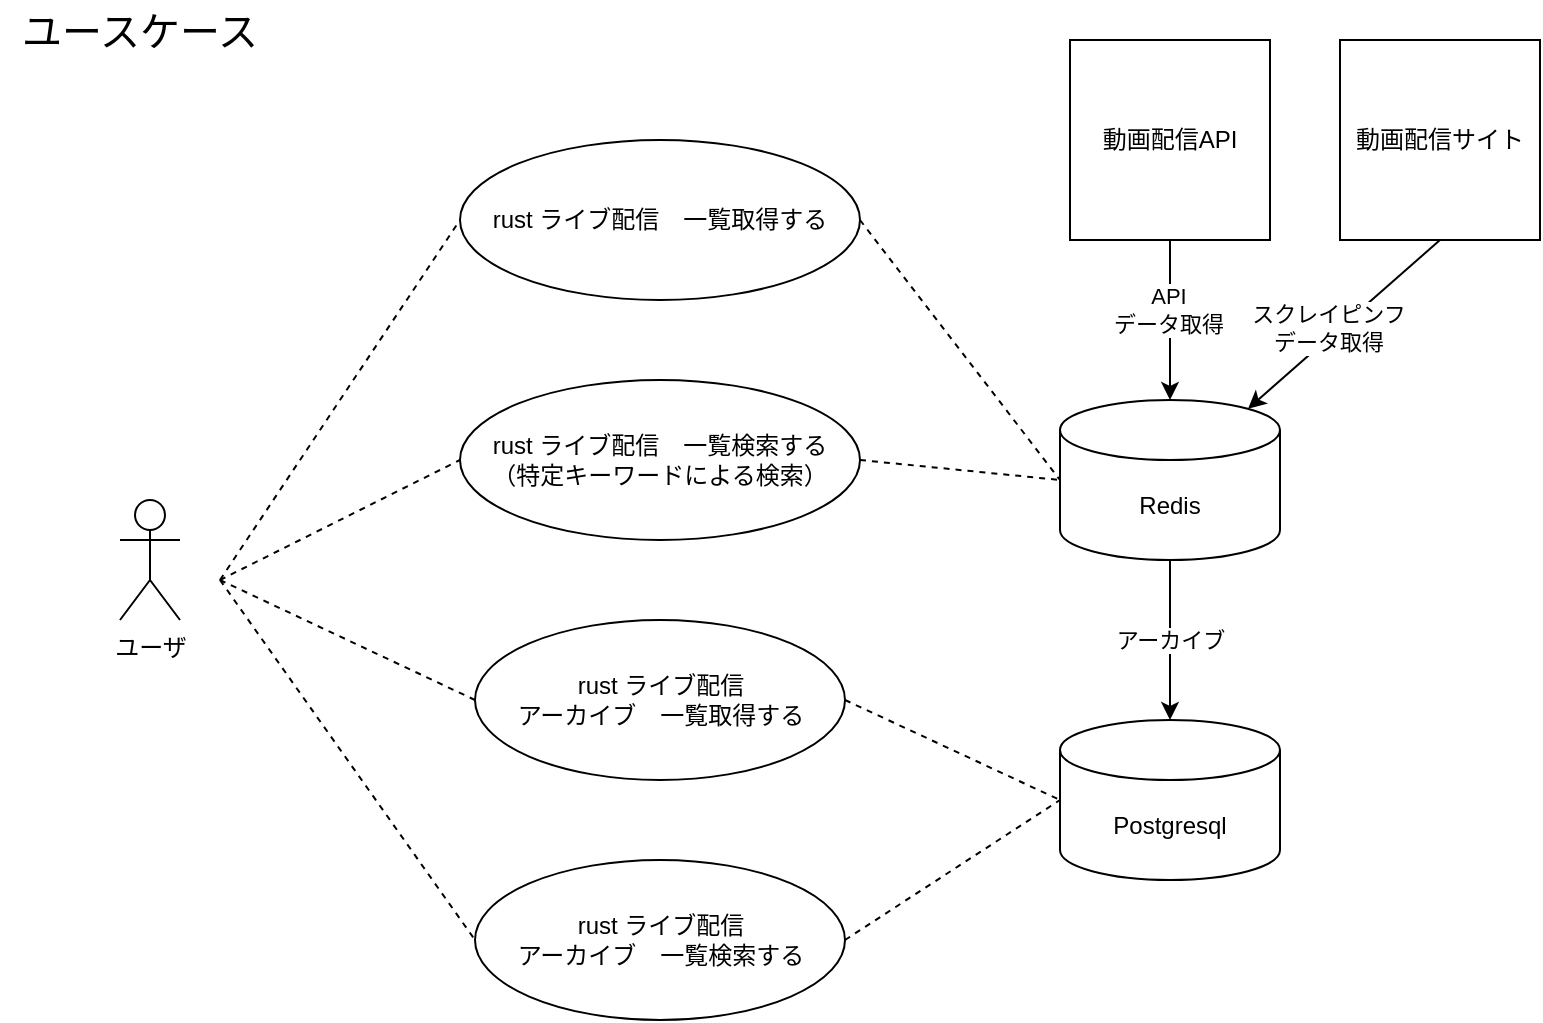 <mxfile version="17.4.2" type="device" pages="2"><diagram id="M8rK-AGvFIL1jjhB6KMT" name="ユースケース"><mxGraphModel dx="946" dy="672" grid="1" gridSize="10" guides="1" tooltips="1" connect="1" arrows="1" fold="1" page="1" pageScale="1" pageWidth="827" pageHeight="1169" math="0" shadow="0"><root><mxCell id="0"/><mxCell id="1" parent="0"/><mxCell id="Ajxf1w5el4cyKVI9l9Am-1" value="ユーザ&lt;br&gt;" style="shape=umlActor;verticalLabelPosition=bottom;verticalAlign=top;html=1;outlineConnect=0;" parent="1" vertex="1"><mxGeometry x="70" y="260" width="30" height="60" as="geometry"/></mxCell><mxCell id="Ajxf1w5el4cyKVI9l9Am-3" value="rust ライブ配信　一覧取得する" style="ellipse;whiteSpace=wrap;html=1;" parent="1" vertex="1"><mxGeometry x="240" y="80" width="200" height="80" as="geometry"/></mxCell><mxCell id="Ajxf1w5el4cyKVI9l9Am-4" value="rust ライブ配信&lt;br&gt;アーカイブ　一覧取得する" style="ellipse;whiteSpace=wrap;html=1;" parent="1" vertex="1"><mxGeometry x="247.5" y="320" width="185" height="80" as="geometry"/></mxCell><mxCell id="Ajxf1w5el4cyKVI9l9Am-5" value="rust ライブ配信　一覧検索する&lt;br&gt;（特定キーワードによる検索）" style="ellipse;whiteSpace=wrap;html=1;" parent="1" vertex="1"><mxGeometry x="240" y="200" width="200" height="80" as="geometry"/></mxCell><mxCell id="Ajxf1w5el4cyKVI9l9Am-6" value="rust ライブ配信&lt;br&gt;アーカイブ　一覧検索する" style="ellipse;whiteSpace=wrap;html=1;" parent="1" vertex="1"><mxGeometry x="247.5" y="440" width="185" height="80" as="geometry"/></mxCell><mxCell id="Ajxf1w5el4cyKVI9l9Am-7" value="" style="endArrow=none;dashed=1;html=1;rounded=0;entryX=0;entryY=0.5;entryDx=0;entryDy=0;" parent="1" target="Ajxf1w5el4cyKVI9l9Am-3" edge="1"><mxGeometry width="50" height="50" relative="1" as="geometry"><mxPoint x="120" y="300" as="sourcePoint"/><mxPoint x="240" y="130" as="targetPoint"/></mxGeometry></mxCell><mxCell id="Ajxf1w5el4cyKVI9l9Am-8" value="" style="endArrow=none;dashed=1;html=1;rounded=0;entryX=0;entryY=0.5;entryDx=0;entryDy=0;" parent="1" target="Ajxf1w5el4cyKVI9l9Am-5" edge="1"><mxGeometry width="50" height="50" relative="1" as="geometry"><mxPoint x="120" y="300" as="sourcePoint"/><mxPoint x="250" y="130" as="targetPoint"/></mxGeometry></mxCell><mxCell id="Ajxf1w5el4cyKVI9l9Am-9" value="" style="endArrow=none;dashed=1;html=1;rounded=0;entryX=0;entryY=0.5;entryDx=0;entryDy=0;" parent="1" target="Ajxf1w5el4cyKVI9l9Am-4" edge="1"><mxGeometry width="50" height="50" relative="1" as="geometry"><mxPoint x="120" y="300" as="sourcePoint"/><mxPoint x="250" y="250" as="targetPoint"/></mxGeometry></mxCell><mxCell id="Ajxf1w5el4cyKVI9l9Am-10" value="" style="endArrow=none;dashed=1;html=1;rounded=0;entryX=0;entryY=0.5;entryDx=0;entryDy=0;" parent="1" target="Ajxf1w5el4cyKVI9l9Am-6" edge="1"><mxGeometry width="50" height="50" relative="1" as="geometry"><mxPoint x="120" y="300" as="sourcePoint"/><mxPoint x="257.5" y="370" as="targetPoint"/></mxGeometry></mxCell><mxCell id="Ajxf1w5el4cyKVI9l9Am-11" value="Redis" style="shape=cylinder3;whiteSpace=wrap;html=1;boundedLbl=1;backgroundOutline=1;size=15;" parent="1" vertex="1"><mxGeometry x="540" y="210" width="110" height="80" as="geometry"/></mxCell><mxCell id="Ajxf1w5el4cyKVI9l9Am-12" value="Postgresql" style="shape=cylinder3;whiteSpace=wrap;html=1;boundedLbl=1;backgroundOutline=1;size=15;" parent="1" vertex="1"><mxGeometry x="540" y="370" width="110" height="80" as="geometry"/></mxCell><mxCell id="Ajxf1w5el4cyKVI9l9Am-13" value="動画配信API" style="whiteSpace=wrap;html=1;aspect=fixed;" parent="1" vertex="1"><mxGeometry x="545" y="30" width="100" height="100" as="geometry"/></mxCell><mxCell id="Ajxf1w5el4cyKVI9l9Am-14" value="動画配信サイト" style="whiteSpace=wrap;html=1;aspect=fixed;" parent="1" vertex="1"><mxGeometry x="680" y="30" width="100" height="100" as="geometry"/></mxCell><mxCell id="Ajxf1w5el4cyKVI9l9Am-16" value="" style="endArrow=none;dashed=1;html=1;rounded=0;exitX=1;exitY=0.5;exitDx=0;exitDy=0;" parent="1" source="Ajxf1w5el4cyKVI9l9Am-3" edge="1"><mxGeometry width="50" height="50" relative="1" as="geometry"><mxPoint x="390" y="330" as="sourcePoint"/><mxPoint x="540" y="250" as="targetPoint"/></mxGeometry></mxCell><mxCell id="Ajxf1w5el4cyKVI9l9Am-17" value="" style="endArrow=none;dashed=1;html=1;rounded=0;exitX=1;exitY=0.5;exitDx=0;exitDy=0;entryX=0;entryY=0.5;entryDx=0;entryDy=0;entryPerimeter=0;" parent="1" source="Ajxf1w5el4cyKVI9l9Am-5" target="Ajxf1w5el4cyKVI9l9Am-11" edge="1"><mxGeometry width="50" height="50" relative="1" as="geometry"><mxPoint x="450" y="130" as="sourcePoint"/><mxPoint x="540" y="250" as="targetPoint"/></mxGeometry></mxCell><mxCell id="Ajxf1w5el4cyKVI9l9Am-19" value="" style="endArrow=none;dashed=1;html=1;rounded=0;exitX=1;exitY=0.5;exitDx=0;exitDy=0;entryX=0;entryY=0.5;entryDx=0;entryDy=0;entryPerimeter=0;" parent="1" source="Ajxf1w5el4cyKVI9l9Am-4" target="Ajxf1w5el4cyKVI9l9Am-12" edge="1"><mxGeometry width="50" height="50" relative="1" as="geometry"><mxPoint x="450" y="130" as="sourcePoint"/><mxPoint x="550" y="260" as="targetPoint"/></mxGeometry></mxCell><mxCell id="Ajxf1w5el4cyKVI9l9Am-20" value="" style="endArrow=none;dashed=1;html=1;rounded=0;exitX=1;exitY=0.5;exitDx=0;exitDy=0;entryX=0;entryY=0.5;entryDx=0;entryDy=0;entryPerimeter=0;" parent="1" source="Ajxf1w5el4cyKVI9l9Am-6" target="Ajxf1w5el4cyKVI9l9Am-12" edge="1"><mxGeometry width="50" height="50" relative="1" as="geometry"><mxPoint x="442.5" y="370" as="sourcePoint"/><mxPoint x="550" y="420" as="targetPoint"/></mxGeometry></mxCell><mxCell id="Ajxf1w5el4cyKVI9l9Am-21" value="アーカイブ" style="endArrow=classic;html=1;rounded=0;exitX=0.5;exitY=1;exitDx=0;exitDy=0;exitPerimeter=0;entryX=0.5;entryY=0;entryDx=0;entryDy=0;entryPerimeter=0;" parent="1" source="Ajxf1w5el4cyKVI9l9Am-11" target="Ajxf1w5el4cyKVI9l9Am-12" edge="1"><mxGeometry width="50" height="50" relative="1" as="geometry"><mxPoint x="390" y="330" as="sourcePoint"/><mxPoint x="440" y="280" as="targetPoint"/></mxGeometry></mxCell><mxCell id="Ajxf1w5el4cyKVI9l9Am-22" value="" style="endArrow=classic;html=1;rounded=0;exitX=0.5;exitY=1;exitDx=0;exitDy=0;" parent="1" source="Ajxf1w5el4cyKVI9l9Am-13" target="Ajxf1w5el4cyKVI9l9Am-11" edge="1"><mxGeometry width="50" height="50" relative="1" as="geometry"><mxPoint x="390" y="330" as="sourcePoint"/><mxPoint x="440" y="280" as="targetPoint"/></mxGeometry></mxCell><mxCell id="Ajxf1w5el4cyKVI9l9Am-24" value="API&lt;br&gt;データ取得" style="edgeLabel;html=1;align=center;verticalAlign=middle;resizable=0;points=[];" parent="Ajxf1w5el4cyKVI9l9Am-22" vertex="1" connectable="0"><mxGeometry x="-0.125" y="-1" relative="1" as="geometry"><mxPoint as="offset"/></mxGeometry></mxCell><mxCell id="Ajxf1w5el4cyKVI9l9Am-23" value="" style="endArrow=classic;html=1;rounded=0;exitX=0.5;exitY=1;exitDx=0;exitDy=0;entryX=0.855;entryY=0;entryDx=0;entryDy=4.35;entryPerimeter=0;" parent="1" source="Ajxf1w5el4cyKVI9l9Am-14" target="Ajxf1w5el4cyKVI9l9Am-11" edge="1"><mxGeometry width="50" height="50" relative="1" as="geometry"><mxPoint x="605" y="140" as="sourcePoint"/><mxPoint x="605" y="220" as="targetPoint"/></mxGeometry></mxCell><mxCell id="Ajxf1w5el4cyKVI9l9Am-25" value="スクレイピンフ&lt;br&gt;データ取得" style="edgeLabel;html=1;align=center;verticalAlign=middle;resizable=0;points=[];" parent="Ajxf1w5el4cyKVI9l9Am-23" vertex="1" connectable="0"><mxGeometry x="0.113" y="-4" relative="1" as="geometry"><mxPoint as="offset"/></mxGeometry></mxCell><mxCell id="Ajxf1w5el4cyKVI9l9Am-26" value="ユースケース" style="text;html=1;strokeColor=none;fillColor=none;align=center;verticalAlign=middle;whiteSpace=wrap;rounded=0;fontSize=20;" parent="1" vertex="1"><mxGeometry x="10" y="10" width="140" height="30" as="geometry"/></mxCell></root></mxGraphModel></diagram><diagram id="f746UvmphZRdDCUZ17nm" name="E-R図"><mxGraphModel dx="946" dy="672" grid="1" gridSize="10" guides="1" tooltips="1" connect="1" arrows="1" fold="1" page="1" pageScale="1" pageWidth="827" pageHeight="1169" math="0" shadow="0"><root><mxCell id="0"/><mxCell id="1" parent="0"/><mxCell id="WN59YUKtw3nkF7DjDsA7-21" value="" style="whiteSpace=wrap;html=1;fillColor=none;strokeColor=default;gradientColor=#ffffff;" parent="1" vertex="1"><mxGeometry x="40" y="80" width="280" height="340" as="geometry"/></mxCell><mxCell id="WN59YUKtw3nkF7DjDsA7-12" value="live_videos" style="swimlane;fontStyle=0;childLayout=stackLayout;horizontal=1;startSize=30;horizontalStack=0;resizeParent=1;resizeParentMax=0;resizeLast=0;collapsible=1;marginBottom=0;" parent="1" vertex="1"><mxGeometry x="120" y="100" width="140" height="300" as="geometry"/></mxCell><mxCell id="WN59YUKtw3nkF7DjDsA7-13" value="id" style="text;strokeColor=none;fillColor=none;align=left;verticalAlign=middle;spacingLeft=4;spacingRight=4;overflow=hidden;points=[[0,0.5],[1,0.5]];portConstraint=eastwest;rotatable=0;" parent="WN59YUKtw3nkF7DjDsA7-12" vertex="1"><mxGeometry y="30" width="140" height="30" as="geometry"/></mxCell><mxCell id="CvBMeuTiwQF3nc1Q0XVg-6" value="broadcast_id" style="text;strokeColor=none;fillColor=none;align=left;verticalAlign=middle;spacingLeft=4;spacingRight=4;overflow=hidden;points=[[0,0.5],[1,0.5]];portConstraint=eastwest;rotatable=0;" vertex="1" parent="WN59YUKtw3nkF7DjDsA7-12"><mxGeometry y="60" width="140" height="30" as="geometry"/></mxCell><mxCell id="WN59YUKtw3nkF7DjDsA7-14" value="title" style="text;strokeColor=none;fillColor=none;align=left;verticalAlign=middle;spacingLeft=4;spacingRight=4;overflow=hidden;points=[[0,0.5],[1,0.5]];portConstraint=eastwest;rotatable=0;" parent="WN59YUKtw3nkF7DjDsA7-12" vertex="1"><mxGeometry y="90" width="140" height="30" as="geometry"/></mxCell><mxCell id="CvBMeuTiwQF3nc1Q0XVg-1" value="url" style="text;strokeColor=none;fillColor=none;align=left;verticalAlign=middle;spacingLeft=4;spacingRight=4;overflow=hidden;points=[[0,0.5],[1,0.5]];portConstraint=eastwest;rotatable=0;" vertex="1" parent="WN59YUKtw3nkF7DjDsA7-12"><mxGeometry y="120" width="140" height="30" as="geometry"/></mxCell><mxCell id="WN59YUKtw3nkF7DjDsA7-15" value="stremer" style="text;strokeColor=none;fillColor=none;align=left;verticalAlign=middle;spacingLeft=4;spacingRight=4;overflow=hidden;points=[[0,0.5],[1,0.5]];portConstraint=eastwest;rotatable=0;" parent="WN59YUKtw3nkF7DjDsA7-12" vertex="1"><mxGeometry y="150" width="140" height="30" as="geometry"/></mxCell><mxCell id="WN59YUKtw3nkF7DjDsA7-16" value="viewer" style="text;strokeColor=none;fillColor=none;align=left;verticalAlign=middle;spacingLeft=4;spacingRight=4;overflow=hidden;points=[[0,0.5],[1,0.5]];portConstraint=eastwest;rotatable=0;" parent="WN59YUKtw3nkF7DjDsA7-12" vertex="1"><mxGeometry y="180" width="140" height="30" as="geometry"/></mxCell><mxCell id="WN59YUKtw3nkF7DjDsA7-17" value="thumbnail_image" style="text;strokeColor=none;fillColor=none;align=left;verticalAlign=middle;spacingLeft=4;spacingRight=4;overflow=hidden;points=[[0,0.5],[1,0.5]];portConstraint=eastwest;rotatable=0;" parent="WN59YUKtw3nkF7DjDsA7-12" vertex="1"><mxGeometry y="210" width="140" height="30" as="geometry"/></mxCell><mxCell id="WN59YUKtw3nkF7DjDsA7-18" value="started_datetime" style="text;strokeColor=none;fillColor=none;align=left;verticalAlign=middle;spacingLeft=4;spacingRight=4;overflow=hidden;points=[[0,0.5],[1,0.5]];portConstraint=eastwest;rotatable=0;" parent="WN59YUKtw3nkF7DjDsA7-12" vertex="1"><mxGeometry y="240" width="140" height="30" as="geometry"/></mxCell><mxCell id="WN59YUKtw3nkF7DjDsA7-19" value="elapsed_times" style="text;strokeColor=none;fillColor=none;align=left;verticalAlign=middle;spacingLeft=4;spacingRight=4;overflow=hidden;points=[[0,0.5],[1,0.5]];portConstraint=eastwest;rotatable=0;" parent="WN59YUKtw3nkF7DjDsA7-12" vertex="1"><mxGeometry y="270" width="140" height="30" as="geometry"/></mxCell><mxCell id="WN59YUKtw3nkF7DjDsA7-22" value="Redis" style="text;html=1;strokeColor=none;fillColor=none;align=center;verticalAlign=middle;whiteSpace=wrap;rounded=0;fontSize=14;" parent="1" vertex="1"><mxGeometry x="40" y="100" width="60" height="30" as="geometry"/></mxCell><mxCell id="WN59YUKtw3nkF7DjDsA7-39" value="archive_videos" style="shape=table;startSize=30;container=1;collapsible=1;childLayout=tableLayout;fixedRows=1;rowLines=0;fontStyle=1;align=center;resizeLast=1;fontSize=14;fillColor=none;" parent="1" vertex="1"><mxGeometry x="470" y="120" width="180" height="280" as="geometry"/></mxCell><mxCell id="WN59YUKtw3nkF7DjDsA7-40" value="" style="shape=tableRow;horizontal=0;startSize=0;swimlaneHead=0;swimlaneBody=0;fillColor=none;collapsible=0;dropTarget=0;points=[[0,0.5],[1,0.5]];portConstraint=eastwest;top=0;left=0;right=0;bottom=1;fontSize=14;" parent="WN59YUKtw3nkF7DjDsA7-39" vertex="1"><mxGeometry y="30" width="180" height="30" as="geometry"/></mxCell><mxCell id="WN59YUKtw3nkF7DjDsA7-41" value="PK" style="shape=partialRectangle;connectable=0;fillColor=none;top=0;left=0;bottom=0;right=0;fontStyle=1;overflow=hidden;fontSize=14;" parent="WN59YUKtw3nkF7DjDsA7-40" vertex="1"><mxGeometry width="30" height="30" as="geometry"><mxRectangle width="30" height="30" as="alternateBounds"/></mxGeometry></mxCell><mxCell id="WN59YUKtw3nkF7DjDsA7-42" value="id" style="shape=partialRectangle;connectable=0;fillColor=none;top=0;left=0;bottom=0;right=0;align=left;spacingLeft=6;fontStyle=5;overflow=hidden;fontSize=14;" parent="WN59YUKtw3nkF7DjDsA7-40" vertex="1"><mxGeometry x="30" width="150" height="30" as="geometry"><mxRectangle width="150" height="30" as="alternateBounds"/></mxGeometry></mxCell><mxCell id="WN59YUKtw3nkF7DjDsA7-43" value="" style="shape=tableRow;horizontal=0;startSize=0;swimlaneHead=0;swimlaneBody=0;fillColor=none;collapsible=0;dropTarget=0;points=[[0,0.5],[1,0.5]];portConstraint=eastwest;top=0;left=0;right=0;bottom=0;fontSize=14;" parent="WN59YUKtw3nkF7DjDsA7-39" vertex="1"><mxGeometry y="60" width="180" height="30" as="geometry"/></mxCell><mxCell id="WN59YUKtw3nkF7DjDsA7-44" value="" style="shape=partialRectangle;connectable=0;fillColor=none;top=0;left=0;bottom=0;right=0;editable=1;overflow=hidden;fontSize=14;" parent="WN59YUKtw3nkF7DjDsA7-43" vertex="1"><mxGeometry width="30" height="30" as="geometry"><mxRectangle width="30" height="30" as="alternateBounds"/></mxGeometry></mxCell><mxCell id="WN59YUKtw3nkF7DjDsA7-45" value="broadcast_id" style="shape=partialRectangle;connectable=0;fillColor=none;top=0;left=0;bottom=0;right=0;align=left;spacingLeft=6;overflow=hidden;fontSize=14;" parent="WN59YUKtw3nkF7DjDsA7-43" vertex="1"><mxGeometry x="30" width="150" height="30" as="geometry"><mxRectangle width="150" height="30" as="alternateBounds"/></mxGeometry></mxCell><mxCell id="CvBMeuTiwQF3nc1Q0XVg-18" style="shape=tableRow;horizontal=0;startSize=0;swimlaneHead=0;swimlaneBody=0;fillColor=none;collapsible=0;dropTarget=0;points=[[0,0.5],[1,0.5]];portConstraint=eastwest;top=0;left=0;right=0;bottom=0;fontSize=14;" vertex="1" parent="WN59YUKtw3nkF7DjDsA7-39"><mxGeometry y="90" width="180" height="30" as="geometry"/></mxCell><mxCell id="CvBMeuTiwQF3nc1Q0XVg-19" style="shape=partialRectangle;connectable=0;fillColor=none;top=0;left=0;bottom=0;right=0;editable=1;overflow=hidden;fontSize=14;" vertex="1" parent="CvBMeuTiwQF3nc1Q0XVg-18"><mxGeometry width="30" height="30" as="geometry"><mxRectangle width="30" height="30" as="alternateBounds"/></mxGeometry></mxCell><mxCell id="CvBMeuTiwQF3nc1Q0XVg-20" value="title" style="shape=partialRectangle;connectable=0;fillColor=none;top=0;left=0;bottom=0;right=0;align=left;spacingLeft=6;overflow=hidden;fontSize=14;" vertex="1" parent="CvBMeuTiwQF3nc1Q0XVg-18"><mxGeometry x="30" width="150" height="30" as="geometry"><mxRectangle width="150" height="30" as="alternateBounds"/></mxGeometry></mxCell><mxCell id="CvBMeuTiwQF3nc1Q0XVg-2" style="shape=tableRow;horizontal=0;startSize=0;swimlaneHead=0;swimlaneBody=0;fillColor=none;collapsible=0;dropTarget=0;points=[[0,0.5],[1,0.5]];portConstraint=eastwest;top=0;left=0;right=0;bottom=0;fontSize=14;" vertex="1" parent="WN59YUKtw3nkF7DjDsA7-39"><mxGeometry y="120" width="180" height="30" as="geometry"/></mxCell><mxCell id="CvBMeuTiwQF3nc1Q0XVg-3" style="shape=partialRectangle;connectable=0;fillColor=none;top=0;left=0;bottom=0;right=0;editable=1;overflow=hidden;fontSize=14;" vertex="1" parent="CvBMeuTiwQF3nc1Q0XVg-2"><mxGeometry width="30" height="30" as="geometry"><mxRectangle width="30" height="30" as="alternateBounds"/></mxGeometry></mxCell><mxCell id="CvBMeuTiwQF3nc1Q0XVg-4" value="url" style="shape=partialRectangle;connectable=0;fillColor=none;top=0;left=0;bottom=0;right=0;align=left;spacingLeft=6;overflow=hidden;fontSize=14;" vertex="1" parent="CvBMeuTiwQF3nc1Q0XVg-2"><mxGeometry x="30" width="150" height="30" as="geometry"><mxRectangle width="150" height="30" as="alternateBounds"/></mxGeometry></mxCell><mxCell id="WN59YUKtw3nkF7DjDsA7-46" value="" style="shape=tableRow;horizontal=0;startSize=0;swimlaneHead=0;swimlaneBody=0;fillColor=none;collapsible=0;dropTarget=0;points=[[0,0.5],[1,0.5]];portConstraint=eastwest;top=0;left=0;right=0;bottom=0;fontSize=14;" parent="WN59YUKtw3nkF7DjDsA7-39" vertex="1"><mxGeometry y="150" width="180" height="30" as="geometry"/></mxCell><mxCell id="WN59YUKtw3nkF7DjDsA7-47" value="" style="shape=partialRectangle;connectable=0;fillColor=none;top=0;left=0;bottom=0;right=0;editable=1;overflow=hidden;fontSize=14;" parent="WN59YUKtw3nkF7DjDsA7-46" vertex="1"><mxGeometry width="30" height="30" as="geometry"><mxRectangle width="30" height="30" as="alternateBounds"/></mxGeometry></mxCell><mxCell id="WN59YUKtw3nkF7DjDsA7-48" value="stremer" style="shape=partialRectangle;connectable=0;fillColor=none;top=0;left=0;bottom=0;right=0;align=left;spacingLeft=6;overflow=hidden;fontSize=14;" parent="WN59YUKtw3nkF7DjDsA7-46" vertex="1"><mxGeometry x="30" width="150" height="30" as="geometry"><mxRectangle width="150" height="30" as="alternateBounds"/></mxGeometry></mxCell><mxCell id="WN59YUKtw3nkF7DjDsA7-49" value="" style="shape=tableRow;horizontal=0;startSize=0;swimlaneHead=0;swimlaneBody=0;fillColor=none;collapsible=0;dropTarget=0;points=[[0,0.5],[1,0.5]];portConstraint=eastwest;top=0;left=0;right=0;bottom=0;fontSize=14;" parent="WN59YUKtw3nkF7DjDsA7-39" vertex="1"><mxGeometry y="180" width="180" height="30" as="geometry"/></mxCell><mxCell id="WN59YUKtw3nkF7DjDsA7-50" value="" style="shape=partialRectangle;connectable=0;fillColor=none;top=0;left=0;bottom=0;right=0;editable=1;overflow=hidden;fontSize=14;" parent="WN59YUKtw3nkF7DjDsA7-49" vertex="1"><mxGeometry width="30" height="30" as="geometry"><mxRectangle width="30" height="30" as="alternateBounds"/></mxGeometry></mxCell><mxCell id="WN59YUKtw3nkF7DjDsA7-51" value="thumbnail_image" style="shape=partialRectangle;connectable=0;fillColor=none;top=0;left=0;bottom=0;right=0;align=left;spacingLeft=6;overflow=hidden;fontSize=14;" parent="WN59YUKtw3nkF7DjDsA7-49" vertex="1"><mxGeometry x="30" width="150" height="30" as="geometry"><mxRectangle width="150" height="30" as="alternateBounds"/></mxGeometry></mxCell><mxCell id="WN59YUKtw3nkF7DjDsA7-52" style="shape=tableRow;horizontal=0;startSize=0;swimlaneHead=0;swimlaneBody=0;fillColor=none;collapsible=0;dropTarget=0;points=[[0,0.5],[1,0.5]];portConstraint=eastwest;top=0;left=0;right=0;bottom=0;fontSize=14;" parent="WN59YUKtw3nkF7DjDsA7-39" vertex="1"><mxGeometry y="210" width="180" height="30" as="geometry"/></mxCell><mxCell id="WN59YUKtw3nkF7DjDsA7-53" style="shape=partialRectangle;connectable=0;fillColor=none;top=0;left=0;bottom=0;right=0;editable=1;overflow=hidden;fontSize=14;" parent="WN59YUKtw3nkF7DjDsA7-52" vertex="1"><mxGeometry width="30" height="30" as="geometry"><mxRectangle width="30" height="30" as="alternateBounds"/></mxGeometry></mxCell><mxCell id="WN59YUKtw3nkF7DjDsA7-54" value="started_datetime" style="shape=partialRectangle;connectable=0;fillColor=none;top=0;left=0;bottom=0;right=0;align=left;spacingLeft=6;overflow=hidden;fontSize=14;" parent="WN59YUKtw3nkF7DjDsA7-52" vertex="1"><mxGeometry x="30" width="150" height="30" as="geometry"><mxRectangle width="150" height="30" as="alternateBounds"/></mxGeometry></mxCell><mxCell id="WN59YUKtw3nkF7DjDsA7-55" style="shape=tableRow;horizontal=0;startSize=0;swimlaneHead=0;swimlaneBody=0;fillColor=none;collapsible=0;dropTarget=0;points=[[0,0.5],[1,0.5]];portConstraint=eastwest;top=0;left=0;right=0;bottom=0;fontSize=14;" parent="WN59YUKtw3nkF7DjDsA7-39" vertex="1"><mxGeometry y="240" width="180" height="30" as="geometry"/></mxCell><mxCell id="WN59YUKtw3nkF7DjDsA7-56" style="shape=partialRectangle;connectable=0;fillColor=none;top=0;left=0;bottom=0;right=0;editable=1;overflow=hidden;fontSize=14;" parent="WN59YUKtw3nkF7DjDsA7-55" vertex="1"><mxGeometry width="30" height="30" as="geometry"><mxRectangle width="30" height="30" as="alternateBounds"/></mxGeometry></mxCell><mxCell id="WN59YUKtw3nkF7DjDsA7-57" value="ended_datetime" style="shape=partialRectangle;connectable=0;fillColor=none;top=0;left=0;bottom=0;right=0;align=left;spacingLeft=6;overflow=hidden;fontSize=14;" parent="WN59YUKtw3nkF7DjDsA7-55" vertex="1"><mxGeometry x="30" width="150" height="30" as="geometry"><mxRectangle width="150" height="30" as="alternateBounds"/></mxGeometry></mxCell><mxCell id="tXEEMI6dAkfXfdSfVnnF-1" value="E-R図" style="text;html=1;strokeColor=none;fillColor=none;align=center;verticalAlign=middle;whiteSpace=wrap;rounded=0;fontSize=20;" parent="1" vertex="1"><mxGeometry x="10" y="10" width="140" height="30" as="geometry"/></mxCell><mxCell id="CvBMeuTiwQF3nc1Q0XVg-7" value="0.1" style="text;html=1;strokeColor=none;fillColor=none;align=center;verticalAlign=middle;whiteSpace=wrap;rounded=0;" vertex="1" parent="1"><mxGeometry x="250" y="110" width="60" height="30" as="geometry"/></mxCell><mxCell id="CvBMeuTiwQF3nc1Q0XVg-9" value="" style="edgeStyle=entityRelationEdgeStyle;fontSize=12;html=1;endArrow=oval;endFill=0;rounded=0;entryX=0;entryY=0.5;entryDx=0;entryDy=0;exitX=1;exitY=0.5;exitDx=0;exitDy=0;startArrow=ERzeroToOne;startFill=0;" edge="1" parent="1" source="WN59YUKtw3nkF7DjDsA7-13" target="WN59YUKtw3nkF7DjDsA7-40"><mxGeometry width="100" height="100" relative="1" as="geometry"><mxPoint x="354" y="270" as="sourcePoint"/><mxPoint x="454" y="170" as="targetPoint"/></mxGeometry></mxCell><mxCell id="CvBMeuTiwQF3nc1Q0XVg-10" value="1" style="text;html=1;strokeColor=none;fillColor=none;align=center;verticalAlign=middle;whiteSpace=wrap;rounded=0;" vertex="1" parent="1"><mxGeometry x="430" y="130" width="60" height="30" as="geometry"/></mxCell></root></mxGraphModel></diagram></mxfile>